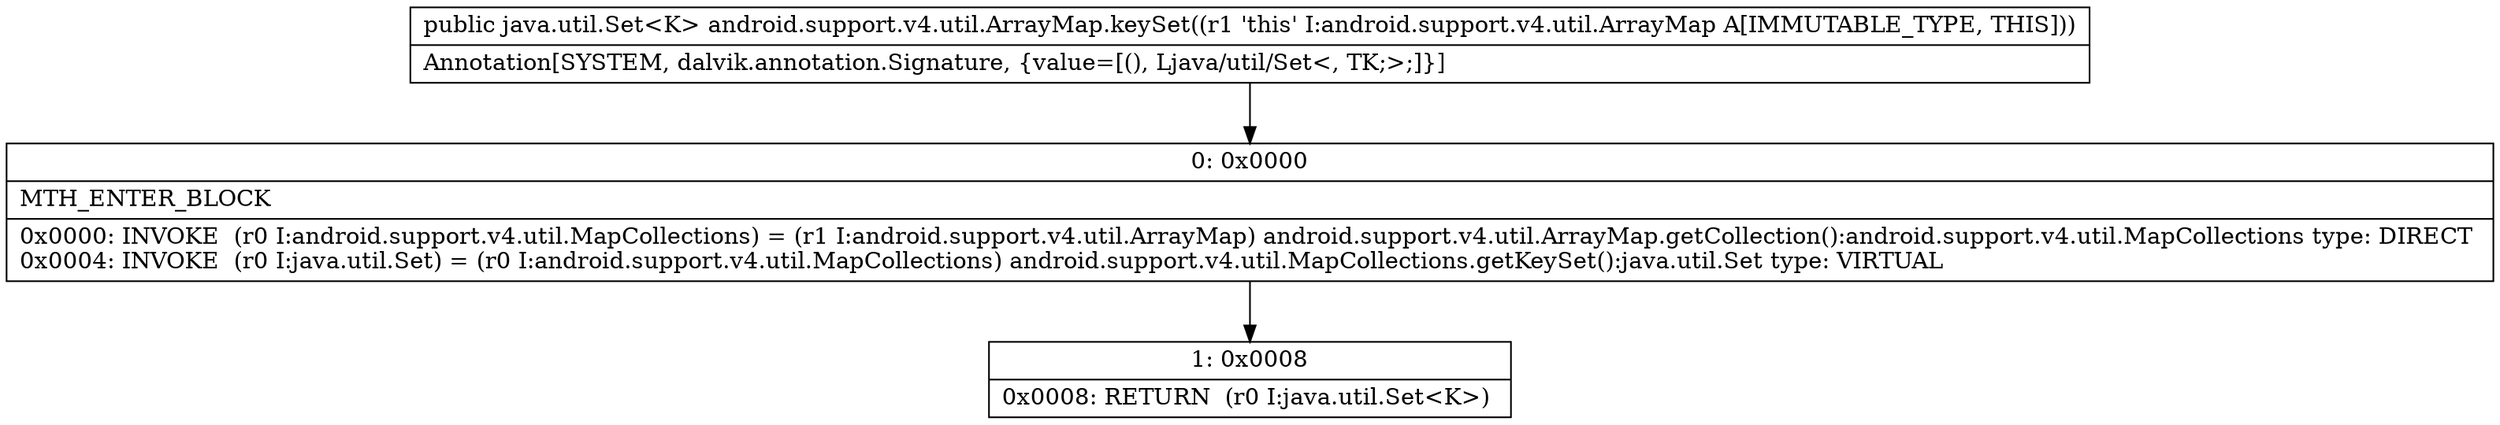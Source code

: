 digraph "CFG forandroid.support.v4.util.ArrayMap.keySet()Ljava\/util\/Set;" {
Node_0 [shape=record,label="{0\:\ 0x0000|MTH_ENTER_BLOCK\l|0x0000: INVOKE  (r0 I:android.support.v4.util.MapCollections) = (r1 I:android.support.v4.util.ArrayMap) android.support.v4.util.ArrayMap.getCollection():android.support.v4.util.MapCollections type: DIRECT \l0x0004: INVOKE  (r0 I:java.util.Set) = (r0 I:android.support.v4.util.MapCollections) android.support.v4.util.MapCollections.getKeySet():java.util.Set type: VIRTUAL \l}"];
Node_1 [shape=record,label="{1\:\ 0x0008|0x0008: RETURN  (r0 I:java.util.Set\<K\>) \l}"];
MethodNode[shape=record,label="{public java.util.Set\<K\> android.support.v4.util.ArrayMap.keySet((r1 'this' I:android.support.v4.util.ArrayMap A[IMMUTABLE_TYPE, THIS]))  | Annotation[SYSTEM, dalvik.annotation.Signature, \{value=[(), Ljava\/util\/Set\<, TK;\>;]\}]\l}"];
MethodNode -> Node_0;
Node_0 -> Node_1;
}

